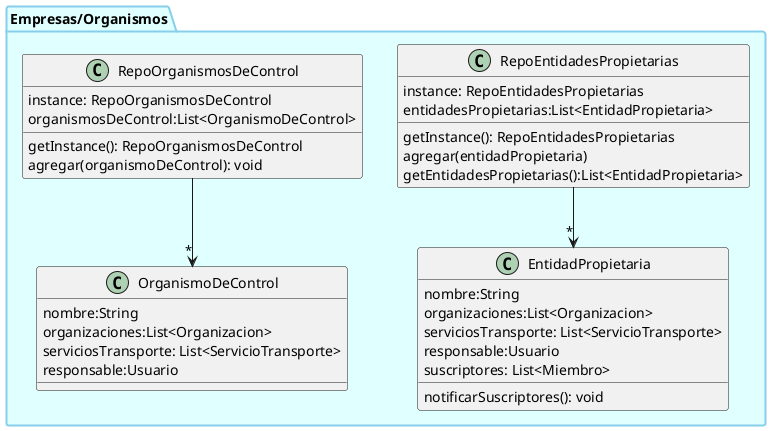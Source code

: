 @startuml
'https://plantuml.com/class-diagram

package Empresas/Organismos #back:lightcyan;line:skyblue;line.bold{
    class EntidadPropietaria{
        nombre:String
        organizaciones:List<Organizacion>
        serviciosTransporte: List<ServicioTransporte>
        responsable:Usuario
        suscriptores: List<Miembro>

        notificarSuscriptores(): void
    }

    class RepoEntidadesPropietarias{
        instance: RepoEntidadesPropietarias
        entidadesPropietarias:List<EntidadPropietaria>

        getInstance(): RepoEntidadesPropietarias
        agregar(entidadPropietaria)
        getEntidadesPropietarias():List<EntidadPropietaria>
    }

    class OrganismoDeControl{
        nombre:String
        organizaciones:List<Organizacion>
        serviciosTransporte: List<ServicioTransporte>
        responsable:Usuario
    }

    class RepoOrganismosDeControl{
        instance: RepoOrganismosDeControl
        organismosDeControl:List<OrganismoDeControl>

        getInstance(): RepoOrganismosDeControl
        agregar(organismoDeControl): void
    }

    RepoEntidadesPropietarias-->"*"EntidadPropietaria
    RepoOrganismosDeControl-->"*"OrganismoDeControl
}

@enduml